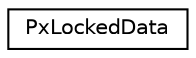 digraph "Graphical Class Hierarchy"
{
  edge [fontname="Helvetica",fontsize="10",labelfontname="Helvetica",labelfontsize="10"];
  node [fontname="Helvetica",fontsize="10",shape=record];
  rankdir="LR";
  Node0 [label="PxLockedData",height=0.2,width=0.4,color="black", fillcolor="white", style="filled",URL="$classPxLockedData.html",tooltip="Parent class for bulk data that is shared between the SDK and the application. "];
}
